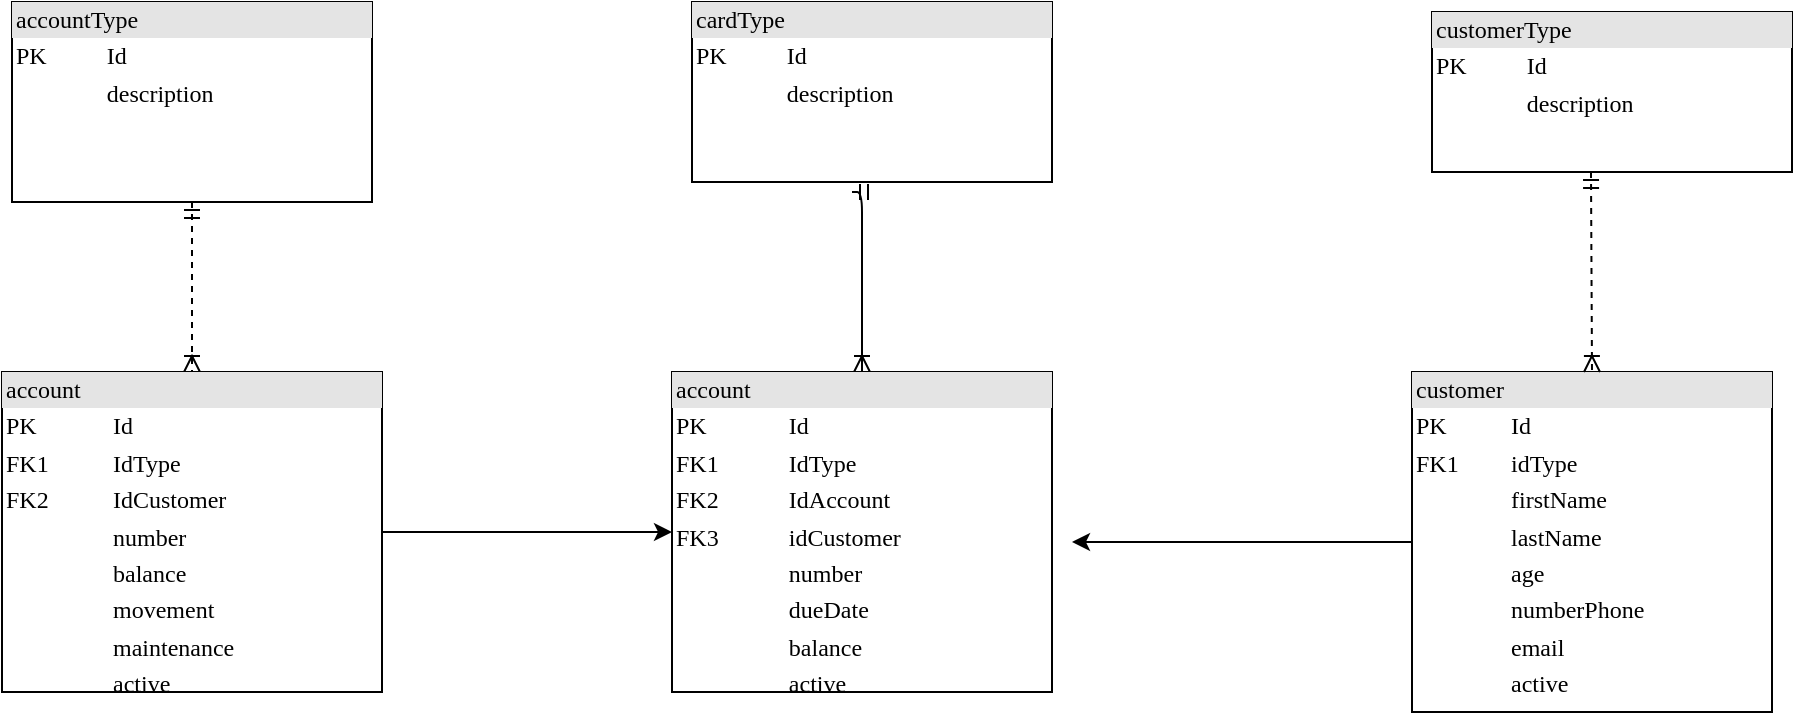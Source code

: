 <mxfile version="17.4.5" type="github">
  <diagram name="Page-1" id="2ca16b54-16f6-2749-3443-fa8db7711227">
    <mxGraphModel dx="1102" dy="592" grid="1" gridSize="10" guides="1" tooltips="1" connect="1" arrows="1" fold="1" page="1" pageScale="1" pageWidth="1100" pageHeight="850" background="none" math="0" shadow="0">
      <root>
        <mxCell id="0" />
        <mxCell id="1" parent="0" />
        <mxCell id="2ed32ef02a7f4228-1" value="&lt;div style=&quot;box-sizing: border-box ; width: 100% ; background: #e4e4e4 ; padding: 2px&quot;&gt;cardType&lt;/div&gt;&lt;table style=&quot;width: 100% ; font-size: 1em&quot; cellpadding=&quot;2&quot; cellspacing=&quot;0&quot;&gt;&lt;tbody&gt;&lt;tr&gt;&lt;td&gt;PK&lt;/td&gt;&lt;td&gt;Id&lt;/td&gt;&lt;/tr&gt;&lt;tr&gt;&lt;td&gt;&lt;br&gt;&lt;/td&gt;&lt;td&gt;description&lt;br&gt;&lt;br&gt;&lt;/td&gt;&lt;/tr&gt;&lt;tr&gt;&lt;td&gt;&lt;/td&gt;&lt;td&gt;&lt;br&gt;&lt;/td&gt;&lt;/tr&gt;&lt;/tbody&gt;&lt;/table&gt;" style="verticalAlign=top;align=left;overflow=fill;html=1;rounded=0;shadow=0;comic=0;labelBackgroundColor=none;strokeWidth=1;fontFamily=Verdana;fontSize=12" parent="1" vertex="1">
          <mxGeometry x="440" y="95" width="180" height="90" as="geometry" />
        </mxCell>
        <mxCell id="2ed32ef02a7f4228-18" style="edgeStyle=orthogonalEdgeStyle;html=1;dashed=1;labelBackgroundColor=none;startArrow=ERmandOne;endArrow=ERoneToMany;fontFamily=Verdana;fontSize=12;align=left;entryX=0.5;entryY=0;entryDx=0;entryDy=0;" parent="1" source="2ed32ef02a7f4228-2" target="2ed32ef02a7f4228-10" edge="1">
          <mxGeometry relative="1" as="geometry">
            <mxPoint x="190" y="340" as="targetPoint" />
            <Array as="points" />
          </mxGeometry>
        </mxCell>
        <mxCell id="2ed32ef02a7f4228-2" value="&lt;div style=&quot;box-sizing: border-box ; width: 100% ; background: #e4e4e4 ; padding: 2px&quot;&gt;accountType&lt;/div&gt;&lt;table style=&quot;width: 100% ; font-size: 1em&quot; cellpadding=&quot;2&quot; cellspacing=&quot;0&quot;&gt;&lt;tbody&gt;&lt;tr&gt;&lt;td&gt;PK&lt;/td&gt;&lt;td&gt;Id&lt;/td&gt;&lt;/tr&gt;&lt;tr&gt;&lt;td&gt;&lt;br&gt;&lt;/td&gt;&lt;td&gt;description&lt;/td&gt;&lt;/tr&gt;&lt;tr&gt;&lt;td&gt;&lt;/td&gt;&lt;td&gt;&lt;br&gt;&lt;/td&gt;&lt;/tr&gt;&lt;tr&gt;&lt;td&gt;&lt;br&gt;&lt;/td&gt;&lt;td&gt;&lt;br&gt;&lt;/td&gt;&lt;/tr&gt;&lt;tr&gt;&lt;td&gt;&lt;br&gt;&lt;/td&gt;&lt;td&gt;&lt;br&gt;&lt;/td&gt;&lt;/tr&gt;&lt;tr&gt;&lt;td&gt;&lt;br&gt;&lt;/td&gt;&lt;td&gt;&lt;br&gt;&lt;/td&gt;&lt;/tr&gt;&lt;/tbody&gt;&lt;/table&gt;" style="verticalAlign=top;align=left;overflow=fill;html=1;rounded=0;shadow=0;comic=0;labelBackgroundColor=none;strokeWidth=1;fontFamily=Verdana;fontSize=12" parent="1" vertex="1">
          <mxGeometry x="100" y="95" width="180" height="100" as="geometry" />
        </mxCell>
        <mxCell id="fywzn6XHNtIzA1wLL4aQ-9" style="edgeStyle=orthogonalEdgeStyle;rounded=0;jumpStyle=line;orthogonalLoop=1;jettySize=auto;html=1;" edge="1" parent="1" source="2ed32ef02a7f4228-6">
          <mxGeometry relative="1" as="geometry">
            <mxPoint x="630" y="365" as="targetPoint" />
          </mxGeometry>
        </mxCell>
        <mxCell id="2ed32ef02a7f4228-6" value="&lt;div style=&quot;box-sizing: border-box ; width: 100% ; background: #e4e4e4 ; padding: 2px&quot;&gt;customer&lt;/div&gt;&lt;table style=&quot;width: 100% ; font-size: 1em&quot; cellpadding=&quot;2&quot; cellspacing=&quot;0&quot;&gt;&lt;tbody&gt;&lt;tr&gt;&lt;td&gt;PK&lt;/td&gt;&lt;td&gt;Id&lt;/td&gt;&lt;/tr&gt;&lt;tr&gt;&lt;td&gt;FK1&lt;/td&gt;&lt;td&gt;idType&lt;/td&gt;&lt;/tr&gt;&lt;tr&gt;&lt;td&gt;&lt;/td&gt;&lt;td&gt;firstName&lt;/td&gt;&lt;/tr&gt;&lt;tr&gt;&lt;td&gt;&lt;br&gt;&lt;/td&gt;&lt;td&gt;lastName&lt;/td&gt;&lt;/tr&gt;&lt;tr&gt;&lt;td&gt;&lt;br&gt;&lt;/td&gt;&lt;td&gt;age&lt;br&gt;&lt;/td&gt;&lt;/tr&gt;&lt;tr&gt;&lt;td&gt;&lt;br&gt;&lt;/td&gt;&lt;td&gt;numberPhone&lt;br&gt;&lt;/td&gt;&lt;/tr&gt;&lt;tr&gt;&lt;td&gt;&lt;br&gt;&lt;/td&gt;&lt;td&gt;email&lt;br&gt;&lt;/td&gt;&lt;/tr&gt;&lt;tr&gt;&lt;td&gt;&lt;br&gt;&lt;/td&gt;&lt;td&gt;active&lt;br&gt;&lt;/td&gt;&lt;/tr&gt;&lt;tr&gt;&lt;td&gt;&lt;br&gt;&lt;/td&gt;&lt;td&gt;&lt;/td&gt;&lt;/tr&gt;&lt;/tbody&gt;&lt;/table&gt;" style="verticalAlign=top;align=left;overflow=fill;html=1;rounded=0;shadow=0;comic=0;labelBackgroundColor=none;strokeWidth=1;fontFamily=Verdana;fontSize=12" parent="1" vertex="1">
          <mxGeometry x="800" y="280" width="180" height="170" as="geometry" />
        </mxCell>
        <mxCell id="fywzn6XHNtIzA1wLL4aQ-10" style="edgeStyle=orthogonalEdgeStyle;rounded=0;jumpStyle=line;orthogonalLoop=1;jettySize=auto;html=1;exitX=1;exitY=0.5;exitDx=0;exitDy=0;entryX=0;entryY=0.5;entryDx=0;entryDy=0;" edge="1" parent="1" source="2ed32ef02a7f4228-10" target="fywzn6XHNtIzA1wLL4aQ-6">
          <mxGeometry relative="1" as="geometry" />
        </mxCell>
        <mxCell id="2ed32ef02a7f4228-10" value="&lt;div style=&quot;box-sizing: border-box ; width: 100% ; background: #e4e4e4 ; padding: 2px&quot;&gt;account&lt;/div&gt;&lt;table style=&quot;width: 100% ; font-size: 1em&quot; cellpadding=&quot;2&quot; cellspacing=&quot;0&quot;&gt;&lt;tbody&gt;&lt;tr&gt;&lt;td&gt;PK&lt;/td&gt;&lt;td&gt;Id&lt;/td&gt;&lt;/tr&gt;&lt;tr&gt;&lt;td&gt;FK1&lt;/td&gt;&lt;td&gt;IdType&lt;/td&gt;&lt;/tr&gt;&lt;tr&gt;&lt;td&gt;FK2&lt;br&gt;&lt;/td&gt;&lt;td&gt;IdCustomer&lt;/td&gt;&lt;/tr&gt;&lt;tr&gt;&lt;td&gt;&lt;br&gt;&lt;/td&gt;&lt;td&gt;number&lt;/td&gt;&lt;/tr&gt;&lt;tr&gt;&lt;td&gt;&lt;br&gt;&lt;/td&gt;&lt;td&gt;balance&lt;/td&gt;&lt;/tr&gt;&lt;tr&gt;&lt;td&gt;&lt;br&gt;&lt;/td&gt;&lt;td&gt;movement&lt;/td&gt;&lt;/tr&gt;&lt;tr&gt;&lt;td&gt;&lt;br&gt;&lt;/td&gt;&lt;td&gt;maintenance&lt;/td&gt;&lt;/tr&gt;&lt;tr&gt;&lt;td&gt;&lt;br&gt;&lt;/td&gt;&lt;td&gt;active&lt;/td&gt;&lt;/tr&gt;&lt;tr&gt;&lt;td&gt;&lt;br&gt;&lt;/td&gt;&lt;td&gt;&lt;/td&gt;&lt;/tr&gt;&lt;/tbody&gt;&lt;/table&gt;" style="verticalAlign=top;align=left;overflow=fill;html=1;rounded=0;shadow=0;comic=0;labelBackgroundColor=none;strokeWidth=1;fontFamily=Verdana;fontSize=12" parent="1" vertex="1">
          <mxGeometry x="95" y="280" width="190" height="160" as="geometry" />
        </mxCell>
        <mxCell id="2ed32ef02a7f4228-11" value="&lt;div style=&quot;box-sizing: border-box ; width: 100% ; background: #e4e4e4 ; padding: 2px&quot;&gt;customerType&lt;/div&gt;&lt;table style=&quot;width: 100% ; font-size: 1em&quot; cellpadding=&quot;2&quot; cellspacing=&quot;0&quot;&gt;&lt;tbody&gt;&lt;tr&gt;&lt;td&gt;PK&lt;/td&gt;&lt;td&gt;Id&lt;/td&gt;&lt;/tr&gt;&lt;tr&gt;&lt;td&gt;&lt;br&gt;&lt;/td&gt;&lt;td&gt;description&lt;/td&gt;&lt;/tr&gt;&lt;tr&gt;&lt;td&gt;&lt;/td&gt;&lt;td&gt;&lt;br&gt;&lt;/td&gt;&lt;/tr&gt;&lt;/tbody&gt;&lt;/table&gt;" style="verticalAlign=top;align=left;overflow=fill;html=1;rounded=0;shadow=0;comic=0;labelBackgroundColor=none;strokeWidth=1;fontFamily=Verdana;fontSize=12" parent="1" vertex="1">
          <mxGeometry x="810" y="100" width="180" height="80" as="geometry" />
        </mxCell>
        <mxCell id="2ed32ef02a7f4228-13" value="" style="edgeStyle=orthogonalEdgeStyle;html=1;endArrow=ERoneToMany;startArrow=ERmandOne;labelBackgroundColor=none;fontFamily=Verdana;fontSize=12;align=left;entryX=0.5;entryY=0;entryDx=0;entryDy=0;" parent="1" target="fywzn6XHNtIzA1wLL4aQ-6" edge="1">
          <mxGeometry width="100" height="100" relative="1" as="geometry">
            <mxPoint x="520" y="190" as="sourcePoint" />
            <mxPoint x="530" y="248" as="targetPoint" />
            <Array as="points">
              <mxPoint x="525" y="190" />
            </Array>
          </mxGeometry>
        </mxCell>
        <mxCell id="fywzn6XHNtIzA1wLL4aQ-4" style="edgeStyle=orthogonalEdgeStyle;html=1;dashed=1;labelBackgroundColor=none;startArrow=ERmandOne;endArrow=ERoneToMany;fontFamily=Verdana;fontSize=12;align=left;entryX=0.5;entryY=0;entryDx=0;entryDy=0;jumpStyle=line;" edge="1" parent="1" target="2ed32ef02a7f4228-6">
          <mxGeometry relative="1" as="geometry">
            <mxPoint x="889.5" y="180" as="sourcePoint" />
            <mxPoint x="889.5" y="270" as="targetPoint" />
            <Array as="points" />
          </mxGeometry>
        </mxCell>
        <mxCell id="fywzn6XHNtIzA1wLL4aQ-6" value="&lt;div style=&quot;box-sizing: border-box ; width: 100% ; background: #e4e4e4 ; padding: 2px&quot;&gt;account&lt;/div&gt;&lt;table style=&quot;width: 100% ; font-size: 1em&quot; cellpadding=&quot;2&quot; cellspacing=&quot;0&quot;&gt;&lt;tbody&gt;&lt;tr&gt;&lt;td&gt;PK&lt;/td&gt;&lt;td&gt;Id&lt;/td&gt;&lt;/tr&gt;&lt;tr&gt;&lt;td&gt;FK1&lt;/td&gt;&lt;td&gt;IdType&lt;/td&gt;&lt;/tr&gt;&lt;tr&gt;&lt;td&gt;FK2&lt;br&gt;&lt;/td&gt;&lt;td&gt;IdAccount&lt;/td&gt;&lt;/tr&gt;&lt;tr&gt;&lt;td&gt;FK3&lt;/td&gt;&lt;td&gt;idCustomer&lt;/td&gt;&lt;/tr&gt;&lt;tr&gt;&lt;td&gt;&lt;br&gt;&lt;/td&gt;&lt;td&gt;number&lt;/td&gt;&lt;/tr&gt;&lt;tr&gt;&lt;td&gt;&lt;br&gt;&lt;/td&gt;&lt;td&gt;dueDate&lt;/td&gt;&lt;/tr&gt;&lt;tr&gt;&lt;td&gt;&lt;br&gt;&lt;/td&gt;&lt;td&gt;balance&lt;/td&gt;&lt;/tr&gt;&lt;tr&gt;&lt;td&gt;&lt;br&gt;&lt;/td&gt;&lt;td&gt;active&lt;/td&gt;&lt;/tr&gt;&lt;tr&gt;&lt;td&gt;&lt;br&gt;&lt;/td&gt;&lt;td&gt;&lt;/td&gt;&lt;/tr&gt;&lt;/tbody&gt;&lt;/table&gt;" style="verticalAlign=top;align=left;overflow=fill;html=1;rounded=0;shadow=0;comic=0;labelBackgroundColor=none;strokeWidth=1;fontFamily=Verdana;fontSize=12" vertex="1" parent="1">
          <mxGeometry x="430" y="280" width="190" height="160" as="geometry" />
        </mxCell>
      </root>
    </mxGraphModel>
  </diagram>
</mxfile>

